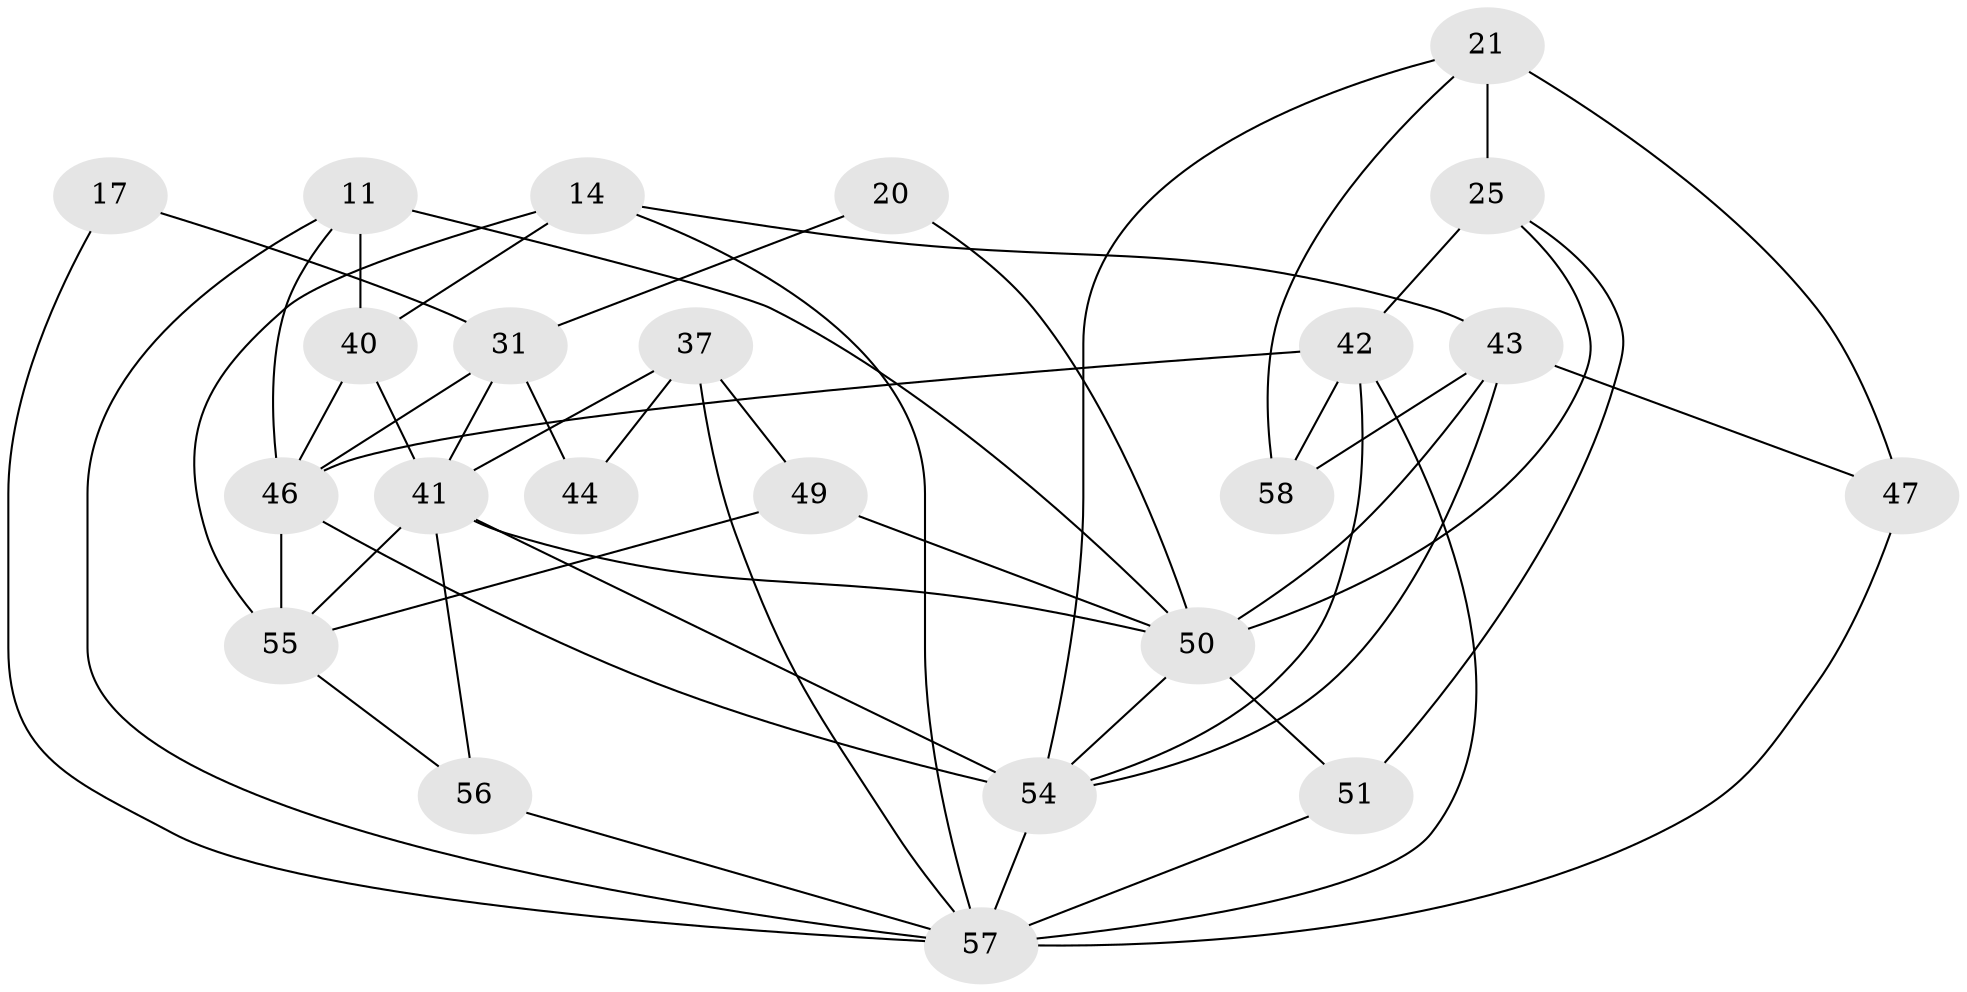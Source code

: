 // original degree distribution, {3: 0.2413793103448276, 4: 0.27586206896551724, 2: 0.15517241379310345, 6: 0.13793103448275862, 5: 0.15517241379310345, 8: 0.017241379310344827, 7: 0.017241379310344827}
// Generated by graph-tools (version 1.1) at 2025/53/03/04/25 21:53:53]
// undirected, 23 vertices, 51 edges
graph export_dot {
graph [start="1"]
  node [color=gray90,style=filled];
  11 [super="+9"];
  14;
  17;
  20;
  21;
  25 [super="+18"];
  31;
  37 [super="+30"];
  40;
  41 [super="+12+16+26"];
  42 [super="+33+35+19"];
  43;
  44;
  46 [super="+24+38"];
  47 [super="+2"];
  49 [super="+48"];
  50 [super="+32+29"];
  51 [super="+3"];
  54 [super="+28+45+53"];
  55 [super="+5"];
  56;
  57 [super="+39+52"];
  58 [super="+34"];
  11 -- 40 [weight=2];
  11 -- 46;
  11 -- 50;
  11 -- 57;
  14 -- 40;
  14 -- 43;
  14 -- 57;
  14 -- 55;
  17 -- 31;
  17 -- 57;
  20 -- 31;
  20 -- 50;
  21 -- 47 [weight=2];
  21 -- 58;
  21 -- 25;
  21 -- 54;
  25 -- 51 [weight=2];
  25 -- 50 [weight=2];
  25 -- 42 [weight=4];
  31 -- 41 [weight=3];
  31 -- 44;
  31 -- 46;
  37 -- 41 [weight=2];
  37 -- 49;
  37 -- 44;
  37 -- 57 [weight=3];
  40 -- 41;
  40 -- 46;
  41 -- 56 [weight=2];
  41 -- 50 [weight=2];
  41 -- 55;
  41 -- 54 [weight=4];
  42 -- 58;
  42 -- 46 [weight=3];
  42 -- 54 [weight=2];
  42 -- 57 [weight=2];
  43 -- 50 [weight=2];
  43 -- 47;
  43 -- 54;
  43 -- 58;
  46 -- 55 [weight=2];
  46 -- 54;
  47 -- 57 [weight=2];
  49 -- 50;
  49 -- 55 [weight=2];
  50 -- 51;
  50 -- 54;
  51 -- 57;
  54 -- 57 [weight=2];
  55 -- 56;
  56 -- 57;
}

